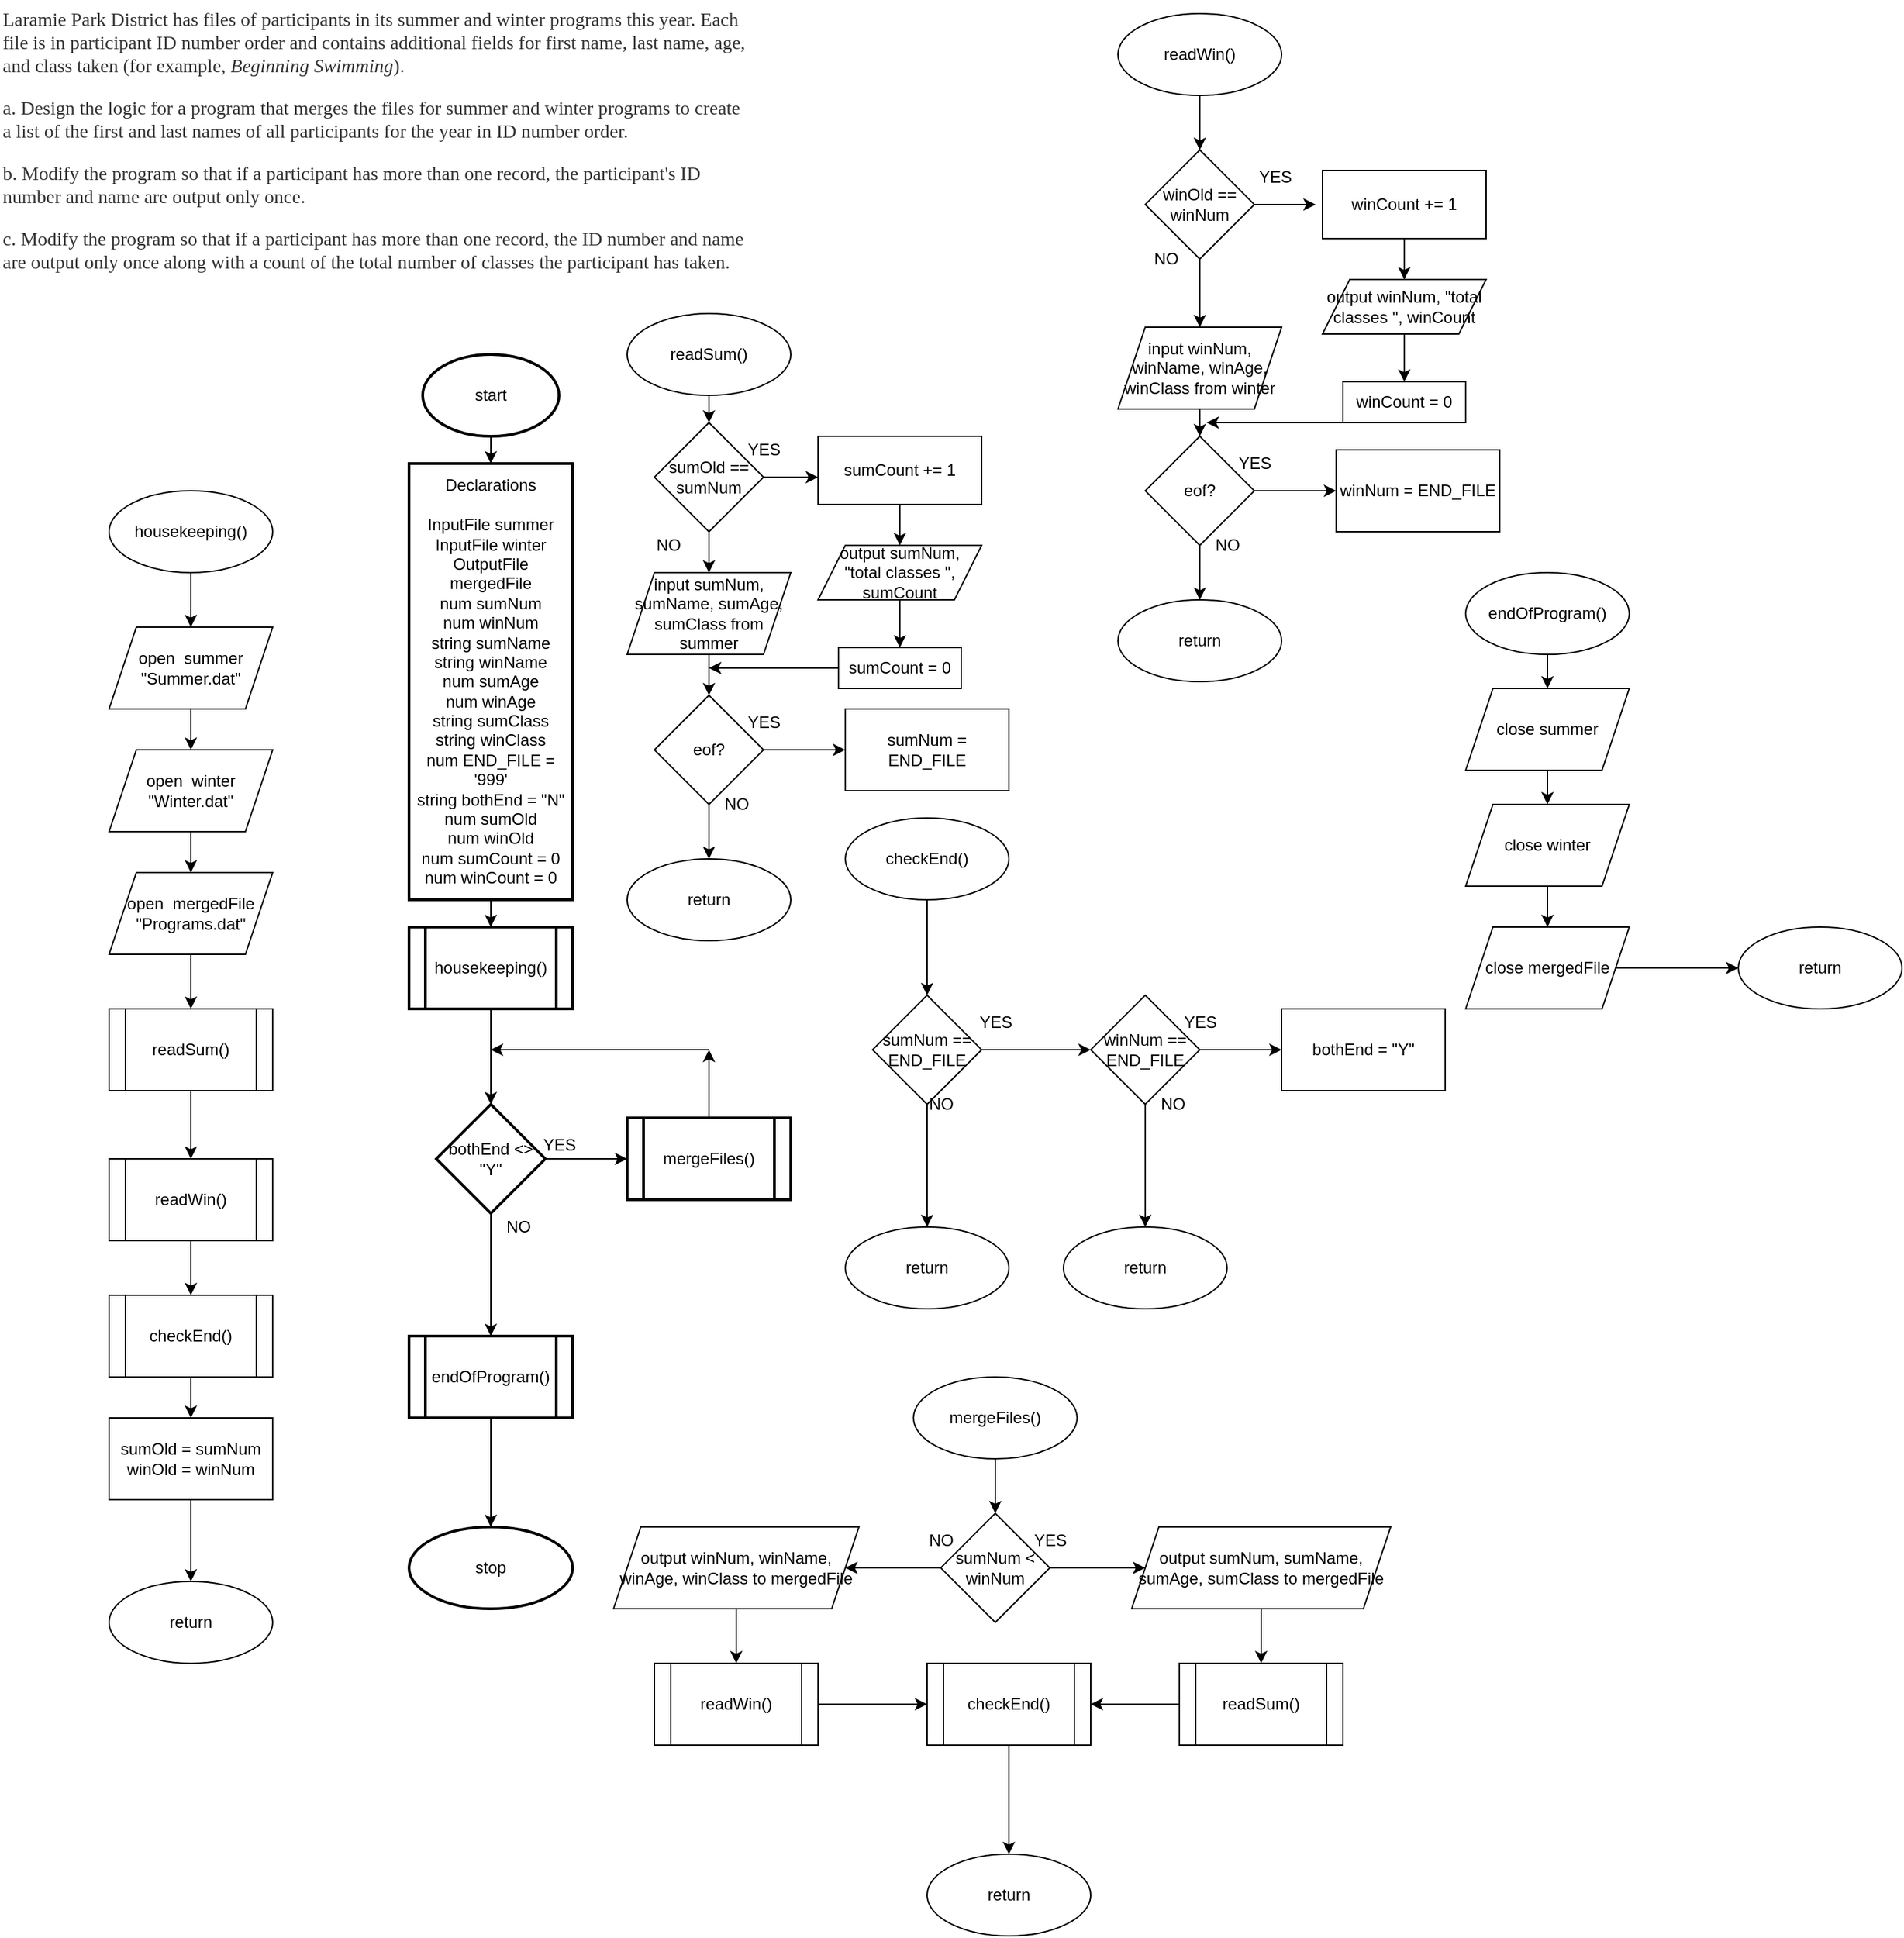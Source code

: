 <mxfile>
    <diagram id="fJbVL1BA6yuLIbhfE7dF" name="Page-1">
        <mxGraphModel dx="2319" dy="2107" grid="1" gridSize="10" guides="1" tooltips="1" connect="1" arrows="1" fold="1" page="1" pageScale="1" pageWidth="850" pageHeight="1100" math="0" shadow="0">
            <root>
                <mxCell id="0"/>
                <mxCell id="1" parent="0"/>
                <mxCell id="4" value="" style="edgeStyle=none;html=1;" edge="1" parent="1" source="2" target="3">
                    <mxGeometry relative="1" as="geometry"/>
                </mxCell>
                <mxCell id="2" value="start" style="strokeWidth=2;html=1;shape=mxgraph.flowchart.start_1;whiteSpace=wrap;" vertex="1" parent="1">
                    <mxGeometry x="290" y="30" width="100" height="60" as="geometry"/>
                </mxCell>
                <mxCell id="7" value="" style="edgeStyle=none;html=1;" edge="1" parent="1" source="3" target="6">
                    <mxGeometry relative="1" as="geometry"/>
                </mxCell>
                <mxCell id="3" value="Declarations&lt;br&gt;&lt;br&gt;InputFile summer&lt;br&gt;InputFile winter&lt;br&gt;OutputFile mergedFile&lt;br&gt;num sumNum&lt;br&gt;num winNum&lt;br&gt;string sumName&lt;br&gt;string winName&lt;br&gt;num sumAge&lt;br&gt;num winAge&lt;br&gt;string sumClass&lt;br&gt;string winClass&lt;br&gt;num END_FILE = '999'&lt;br&gt;string bothEnd = &quot;N&quot;&lt;br&gt;num sumOld&lt;br&gt;num winOld&lt;br&gt;num sumCount = 0&lt;br&gt;num winCount = 0" style="whiteSpace=wrap;html=1;strokeWidth=2;" vertex="1" parent="1">
                    <mxGeometry x="280" y="110" width="120" height="320" as="geometry"/>
                </mxCell>
                <mxCell id="5" value="&lt;span style=&quot;color: rgb(51, 51, 51); font-family: georgia, times, &amp;quot;times new roman&amp;quot;, serif; font-size: 14px; font-style: normal; font-weight: 400; letter-spacing: normal; text-indent: 0px; text-transform: none; word-spacing: 0px; background-color: rgb(255, 255, 255); display: inline; float: none;&quot;&gt;Laramie Park District has files of participants in its summer and winter programs this year. Each file is in participant ID number order and contains additional fields for first name, last name, age, and class taken (for example,&lt;span&gt;&amp;nbsp;&lt;/span&gt;&lt;/span&gt;&lt;em style=&quot;color: rgb(51, 51, 51); font-family: georgia, times, &amp;quot;times new roman&amp;quot;, serif; font-size: 14px; font-weight: 400; letter-spacing: normal; text-indent: 0px; text-transform: none; word-spacing: 0px; background-color: rgb(255, 255, 255);&quot;&gt;Beginning Swimming&lt;/em&gt;&lt;span style=&quot;color: rgb(51, 51, 51); font-family: georgia, times, &amp;quot;times new roman&amp;quot;, serif; font-size: 14px; font-style: normal; font-weight: 400; letter-spacing: normal; text-indent: 0px; text-transform: none; word-spacing: 0px; background-color: rgb(255, 255, 255); display: inline; float: none;&quot;&gt;).&lt;/span&gt;&lt;br style=&quot;color: rgb(51, 51, 51); font-family: georgia, times, &amp;quot;times new roman&amp;quot;, serif; font-size: 14px; font-style: normal; font-weight: 400; letter-spacing: normal; text-indent: 0px; text-transform: none; word-spacing: 0px; background-color: rgb(255, 255, 255);&quot;&gt;&lt;br style=&quot;color: rgb(51, 51, 51); font-family: georgia, times, &amp;quot;times new roman&amp;quot;, serif; font-size: 14px; font-style: normal; font-weight: 400; letter-spacing: normal; text-indent: 0px; text-transform: none; word-spacing: 0px; background-color: rgb(255, 255, 255);&quot;&gt;&lt;span style=&quot;color: rgb(51, 51, 51); font-family: georgia, times, &amp;quot;times new roman&amp;quot;, serif; font-size: 14px; font-style: normal; font-weight: 400; letter-spacing: normal; text-indent: 0px; text-transform: none; word-spacing: 0px; background-color: rgb(255, 255, 255); display: inline; float: none;&quot;&gt;a. Design the logic for a program that merges the files for summer and winter programs to create a list of the first and last names of all participants for the year in ID number order.&lt;/span&gt;&lt;br style=&quot;color: rgb(51, 51, 51); font-family: georgia, times, &amp;quot;times new roman&amp;quot;, serif; font-size: 14px; font-style: normal; font-weight: 400; letter-spacing: normal; text-indent: 0px; text-transform: none; word-spacing: 0px; background-color: rgb(255, 255, 255);&quot;&gt;&lt;br style=&quot;color: rgb(51, 51, 51); font-family: georgia, times, &amp;quot;times new roman&amp;quot;, serif; font-size: 14px; font-style: normal; font-weight: 400; letter-spacing: normal; text-indent: 0px; text-transform: none; word-spacing: 0px; background-color: rgb(255, 255, 255);&quot;&gt;&lt;span style=&quot;color: rgb(51, 51, 51); font-family: georgia, times, &amp;quot;times new roman&amp;quot;, serif; font-size: 14px; font-style: normal; font-weight: 400; letter-spacing: normal; text-indent: 0px; text-transform: none; word-spacing: 0px; background-color: rgb(255, 255, 255); display: inline; float: none;&quot;&gt;b. Modify the program so that if a participant has more than one record, the participant's ID number and name are output only once.&lt;/span&gt;&lt;br style=&quot;color: rgb(51, 51, 51); font-family: georgia, times, &amp;quot;times new roman&amp;quot;, serif; font-size: 14px; font-style: normal; font-weight: 400; letter-spacing: normal; text-indent: 0px; text-transform: none; word-spacing: 0px; background-color: rgb(255, 255, 255);&quot;&gt;&lt;br style=&quot;color: rgb(51, 51, 51); font-family: georgia, times, &amp;quot;times new roman&amp;quot;, serif; font-size: 14px; font-style: normal; font-weight: 400; letter-spacing: normal; text-indent: 0px; text-transform: none; word-spacing: 0px; background-color: rgb(255, 255, 255);&quot;&gt;&lt;span style=&quot;color: rgb(51, 51, 51); font-family: georgia, times, &amp;quot;times new roman&amp;quot;, serif; font-size: 14px; font-style: normal; font-weight: 400; letter-spacing: normal; text-indent: 0px; text-transform: none; word-spacing: 0px; background-color: rgb(255, 255, 255); display: inline; float: none;&quot;&gt;c. Modify the program so that if a participant has more than one record, the ID number and name are output only once along with a count of the total number of classes the participant has taken.&lt;/span&gt;" style="text;whiteSpace=wrap;html=1;" vertex="1" parent="1">
                    <mxGeometry x="-20" y="-230" width="550" height="220" as="geometry"/>
                </mxCell>
                <mxCell id="9" value="" style="edgeStyle=none;html=1;" edge="1" parent="1" source="6" target="8">
                    <mxGeometry relative="1" as="geometry"/>
                </mxCell>
                <mxCell id="6" value="housekeeping()" style="shape=process;whiteSpace=wrap;html=1;backgroundOutline=1;strokeWidth=2;" vertex="1" parent="1">
                    <mxGeometry x="280" y="450" width="120" height="60" as="geometry"/>
                </mxCell>
                <mxCell id="11" value="" style="edgeStyle=none;html=1;" edge="1" parent="1" source="8" target="10">
                    <mxGeometry relative="1" as="geometry"/>
                </mxCell>
                <mxCell id="16" value="" style="edgeStyle=none;html=1;" edge="1" parent="1" source="8" target="15">
                    <mxGeometry relative="1" as="geometry"/>
                </mxCell>
                <mxCell id="8" value="bothEnd &amp;lt;&amp;gt; &quot;Y&quot;" style="rhombus;whiteSpace=wrap;html=1;strokeWidth=2;" vertex="1" parent="1">
                    <mxGeometry x="300" y="580" width="80" height="80" as="geometry"/>
                </mxCell>
                <mxCell id="12" style="edgeStyle=none;html=1;exitX=0.5;exitY=0;exitDx=0;exitDy=0;" edge="1" parent="1" source="10">
                    <mxGeometry relative="1" as="geometry">
                        <mxPoint x="500" y="540" as="targetPoint"/>
                    </mxGeometry>
                </mxCell>
                <mxCell id="10" value="mergeFiles()" style="shape=process;whiteSpace=wrap;html=1;backgroundOutline=1;strokeWidth=2;" vertex="1" parent="1">
                    <mxGeometry x="440" y="590" width="120" height="60" as="geometry"/>
                </mxCell>
                <mxCell id="13" value="" style="endArrow=classic;html=1;" edge="1" parent="1">
                    <mxGeometry width="50" height="50" relative="1" as="geometry">
                        <mxPoint x="500" y="540" as="sourcePoint"/>
                        <mxPoint x="340" y="540" as="targetPoint"/>
                    </mxGeometry>
                </mxCell>
                <mxCell id="14" value="YES" style="text;html=1;align=center;verticalAlign=middle;resizable=0;points=[];autosize=1;strokeColor=none;fillColor=none;" vertex="1" parent="1">
                    <mxGeometry x="370" y="600" width="40" height="20" as="geometry"/>
                </mxCell>
                <mxCell id="18" value="" style="edgeStyle=none;html=1;" edge="1" parent="1" source="15" target="17">
                    <mxGeometry relative="1" as="geometry"/>
                </mxCell>
                <mxCell id="15" value="endOfProgram()" style="shape=process;whiteSpace=wrap;html=1;backgroundOutline=1;strokeWidth=2;" vertex="1" parent="1">
                    <mxGeometry x="280" y="750" width="120" height="60" as="geometry"/>
                </mxCell>
                <mxCell id="17" value="stop" style="ellipse;whiteSpace=wrap;html=1;strokeWidth=2;" vertex="1" parent="1">
                    <mxGeometry x="280" y="890" width="120" height="60" as="geometry"/>
                </mxCell>
                <mxCell id="19" value="NO" style="text;html=1;align=center;verticalAlign=middle;resizable=0;points=[];autosize=1;strokeColor=none;fillColor=none;" vertex="1" parent="1">
                    <mxGeometry x="345" y="660" width="30" height="20" as="geometry"/>
                </mxCell>
                <mxCell id="22" value="" style="edgeStyle=none;html=1;" edge="1" parent="1" source="20" target="21">
                    <mxGeometry relative="1" as="geometry"/>
                </mxCell>
                <mxCell id="20" value="housekeeping()" style="ellipse;whiteSpace=wrap;html=1;" vertex="1" parent="1">
                    <mxGeometry x="60" y="130" width="120" height="60" as="geometry"/>
                </mxCell>
                <mxCell id="24" value="" style="edgeStyle=none;html=1;" edge="1" parent="1" source="21" target="23">
                    <mxGeometry relative="1" as="geometry"/>
                </mxCell>
                <mxCell id="21" value="open&amp;nbsp; summer&lt;br&gt;&quot;Summer.dat&quot;" style="shape=parallelogram;perimeter=parallelogramPerimeter;whiteSpace=wrap;html=1;fixedSize=1;" vertex="1" parent="1">
                    <mxGeometry x="60" y="230" width="120" height="60" as="geometry"/>
                </mxCell>
                <mxCell id="26" value="" style="edgeStyle=none;html=1;" edge="1" parent="1" source="23" target="25">
                    <mxGeometry relative="1" as="geometry"/>
                </mxCell>
                <mxCell id="23" value="open&amp;nbsp; winter&lt;br&gt;&quot;Winter.dat&quot;" style="shape=parallelogram;perimeter=parallelogramPerimeter;whiteSpace=wrap;html=1;fixedSize=1;" vertex="1" parent="1">
                    <mxGeometry x="60" y="320" width="120" height="60" as="geometry"/>
                </mxCell>
                <mxCell id="28" value="" style="edgeStyle=none;html=1;" edge="1" parent="1" source="25" target="27">
                    <mxGeometry relative="1" as="geometry"/>
                </mxCell>
                <mxCell id="25" value="open&amp;nbsp; mergedFile&lt;br&gt;&quot;Programs.dat&quot;" style="shape=parallelogram;perimeter=parallelogramPerimeter;whiteSpace=wrap;html=1;fixedSize=1;" vertex="1" parent="1">
                    <mxGeometry x="60" y="410" width="120" height="60" as="geometry"/>
                </mxCell>
                <mxCell id="30" value="" style="edgeStyle=none;html=1;" edge="1" parent="1" source="27" target="29">
                    <mxGeometry relative="1" as="geometry"/>
                </mxCell>
                <mxCell id="27" value="readSum()" style="shape=process;whiteSpace=wrap;html=1;backgroundOutline=1;" vertex="1" parent="1">
                    <mxGeometry x="60" y="510" width="120" height="60" as="geometry"/>
                </mxCell>
                <mxCell id="32" value="" style="edgeStyle=none;html=1;" edge="1" parent="1" source="29" target="31">
                    <mxGeometry relative="1" as="geometry"/>
                </mxCell>
                <mxCell id="29" value="readWin()" style="shape=process;whiteSpace=wrap;html=1;backgroundOutline=1;" vertex="1" parent="1">
                    <mxGeometry x="60" y="620" width="120" height="60" as="geometry"/>
                </mxCell>
                <mxCell id="96" value="" style="edgeStyle=none;html=1;" edge="1" parent="1" source="31" target="95">
                    <mxGeometry relative="1" as="geometry"/>
                </mxCell>
                <mxCell id="31" value="checkEnd()" style="shape=process;whiteSpace=wrap;html=1;backgroundOutline=1;" vertex="1" parent="1">
                    <mxGeometry x="60" y="720" width="120" height="60" as="geometry"/>
                </mxCell>
                <mxCell id="33" value="return" style="ellipse;whiteSpace=wrap;html=1;" vertex="1" parent="1">
                    <mxGeometry x="60" y="930" width="120" height="60" as="geometry"/>
                </mxCell>
                <mxCell id="99" value="" style="edgeStyle=none;html=1;" edge="1" parent="1" source="35" target="98">
                    <mxGeometry relative="1" as="geometry"/>
                </mxCell>
                <mxCell id="35" value="readSum()" style="ellipse;whiteSpace=wrap;html=1;" vertex="1" parent="1">
                    <mxGeometry x="440" width="120" height="60" as="geometry"/>
                </mxCell>
                <mxCell id="39" value="" style="edgeStyle=none;html=1;" edge="1" parent="1" source="36" target="38">
                    <mxGeometry relative="1" as="geometry"/>
                </mxCell>
                <mxCell id="36" value="input sumNum, sumName, sumAge, sumClass from summer" style="shape=parallelogram;perimeter=parallelogramPerimeter;whiteSpace=wrap;html=1;fixedSize=1;" vertex="1" parent="1">
                    <mxGeometry x="440" y="190" width="120" height="60" as="geometry"/>
                </mxCell>
                <mxCell id="43" value="" style="edgeStyle=none;html=1;" edge="1" parent="1" source="38" target="42">
                    <mxGeometry relative="1" as="geometry"/>
                </mxCell>
                <mxCell id="46" value="" style="edgeStyle=none;html=1;" edge="1" parent="1" source="38" target="45">
                    <mxGeometry relative="1" as="geometry"/>
                </mxCell>
                <mxCell id="38" value="eof?" style="rhombus;whiteSpace=wrap;html=1;" vertex="1" parent="1">
                    <mxGeometry x="460" y="280" width="80" height="80" as="geometry"/>
                </mxCell>
                <mxCell id="42" value="sumNum = END_FILE" style="whiteSpace=wrap;html=1;" vertex="1" parent="1">
                    <mxGeometry x="600" y="290" width="120" height="60" as="geometry"/>
                </mxCell>
                <mxCell id="44" value="YES" style="text;html=1;align=center;verticalAlign=middle;resizable=0;points=[];autosize=1;strokeColor=none;fillColor=none;" vertex="1" parent="1">
                    <mxGeometry x="520" y="290" width="40" height="20" as="geometry"/>
                </mxCell>
                <mxCell id="45" value="return" style="ellipse;whiteSpace=wrap;html=1;" vertex="1" parent="1">
                    <mxGeometry x="440" y="400" width="120" height="60" as="geometry"/>
                </mxCell>
                <mxCell id="47" value="NO" style="text;html=1;align=center;verticalAlign=middle;resizable=0;points=[];autosize=1;strokeColor=none;fillColor=none;" vertex="1" parent="1">
                    <mxGeometry x="505" y="350" width="30" height="20" as="geometry"/>
                </mxCell>
                <mxCell id="108" value="" style="edgeStyle=none;html=1;" edge="1" parent="1" source="49" target="107">
                    <mxGeometry relative="1" as="geometry"/>
                </mxCell>
                <mxCell id="49" value="readWin()" style="ellipse;whiteSpace=wrap;html=1;" vertex="1" parent="1">
                    <mxGeometry x="800" y="-220" width="120" height="60" as="geometry"/>
                </mxCell>
                <mxCell id="50" value="" style="edgeStyle=none;html=1;" edge="1" parent="1" source="51" target="54">
                    <mxGeometry relative="1" as="geometry"/>
                </mxCell>
                <mxCell id="51" value="input winNum, winName, winAge, winClass from winter" style="shape=parallelogram;perimeter=parallelogramPerimeter;whiteSpace=wrap;html=1;fixedSize=1;" vertex="1" parent="1">
                    <mxGeometry x="800" y="10" width="120" height="60" as="geometry"/>
                </mxCell>
                <mxCell id="52" value="" style="edgeStyle=none;html=1;" edge="1" parent="1" source="54" target="55">
                    <mxGeometry relative="1" as="geometry"/>
                </mxCell>
                <mxCell id="53" value="" style="edgeStyle=none;html=1;" edge="1" parent="1" source="54" target="57">
                    <mxGeometry relative="1" as="geometry"/>
                </mxCell>
                <mxCell id="54" value="eof?" style="rhombus;whiteSpace=wrap;html=1;" vertex="1" parent="1">
                    <mxGeometry x="820" y="90" width="80" height="80" as="geometry"/>
                </mxCell>
                <mxCell id="55" value="winNum = END_FILE" style="whiteSpace=wrap;html=1;" vertex="1" parent="1">
                    <mxGeometry x="960" y="100" width="120" height="60" as="geometry"/>
                </mxCell>
                <mxCell id="56" value="YES" style="text;html=1;align=center;verticalAlign=middle;resizable=0;points=[];autosize=1;strokeColor=none;fillColor=none;" vertex="1" parent="1">
                    <mxGeometry x="880" y="100" width="40" height="20" as="geometry"/>
                </mxCell>
                <mxCell id="57" value="return" style="ellipse;whiteSpace=wrap;html=1;" vertex="1" parent="1">
                    <mxGeometry x="800" y="210" width="120" height="60" as="geometry"/>
                </mxCell>
                <mxCell id="58" value="NO" style="text;html=1;align=center;verticalAlign=middle;resizable=0;points=[];autosize=1;strokeColor=none;fillColor=none;" vertex="1" parent="1">
                    <mxGeometry x="865" y="160" width="30" height="20" as="geometry"/>
                </mxCell>
                <mxCell id="61" value="" style="edgeStyle=none;html=1;" edge="1" parent="1" source="59" target="60">
                    <mxGeometry relative="1" as="geometry"/>
                </mxCell>
                <mxCell id="59" value="checkEnd()" style="ellipse;whiteSpace=wrap;html=1;" vertex="1" parent="1">
                    <mxGeometry x="600" y="370" width="120" height="60" as="geometry"/>
                </mxCell>
                <mxCell id="63" value="" style="edgeStyle=none;html=1;" edge="1" parent="1" source="60" target="62">
                    <mxGeometry relative="1" as="geometry"/>
                </mxCell>
                <mxCell id="69" value="" style="edgeStyle=none;html=1;" edge="1" parent="1" source="60" target="68">
                    <mxGeometry relative="1" as="geometry"/>
                </mxCell>
                <mxCell id="60" value="sumNum == END_FILE" style="rhombus;whiteSpace=wrap;html=1;" vertex="1" parent="1">
                    <mxGeometry x="620" y="500" width="80" height="80" as="geometry"/>
                </mxCell>
                <mxCell id="67" value="" style="edgeStyle=none;html=1;" edge="1" parent="1" source="62" target="66">
                    <mxGeometry relative="1" as="geometry"/>
                </mxCell>
                <mxCell id="71" value="" style="edgeStyle=none;html=1;" edge="1" parent="1" source="62" target="70">
                    <mxGeometry relative="1" as="geometry"/>
                </mxCell>
                <mxCell id="62" value="winNum == END_FILE" style="rhombus;whiteSpace=wrap;html=1;" vertex="1" parent="1">
                    <mxGeometry x="780" y="500" width="80" height="80" as="geometry"/>
                </mxCell>
                <mxCell id="66" value="bothEnd = &quot;Y&quot;" style="whiteSpace=wrap;html=1;" vertex="1" parent="1">
                    <mxGeometry x="920" y="510" width="120" height="60" as="geometry"/>
                </mxCell>
                <mxCell id="68" value="return" style="ellipse;whiteSpace=wrap;html=1;" vertex="1" parent="1">
                    <mxGeometry x="600" y="670" width="120" height="60" as="geometry"/>
                </mxCell>
                <mxCell id="70" value="return" style="ellipse;whiteSpace=wrap;html=1;" vertex="1" parent="1">
                    <mxGeometry x="760" y="670" width="120" height="60" as="geometry"/>
                </mxCell>
                <mxCell id="72" value="YES" style="text;html=1;align=center;verticalAlign=middle;resizable=0;points=[];autosize=1;strokeColor=none;fillColor=none;" vertex="1" parent="1">
                    <mxGeometry x="690" y="510" width="40" height="20" as="geometry"/>
                </mxCell>
                <mxCell id="73" value="YES" style="text;html=1;align=center;verticalAlign=middle;resizable=0;points=[];autosize=1;strokeColor=none;fillColor=none;" vertex="1" parent="1">
                    <mxGeometry x="840" y="510" width="40" height="20" as="geometry"/>
                </mxCell>
                <mxCell id="74" value="NO" style="text;html=1;align=center;verticalAlign=middle;resizable=0;points=[];autosize=1;strokeColor=none;fillColor=none;" vertex="1" parent="1">
                    <mxGeometry x="655" y="570" width="30" height="20" as="geometry"/>
                </mxCell>
                <mxCell id="75" value="NO" style="text;html=1;align=center;verticalAlign=middle;resizable=0;points=[];autosize=1;strokeColor=none;fillColor=none;" vertex="1" parent="1">
                    <mxGeometry x="825" y="570" width="30" height="20" as="geometry"/>
                </mxCell>
                <mxCell id="78" value="" style="edgeStyle=none;html=1;" edge="1" parent="1" source="76" target="77">
                    <mxGeometry relative="1" as="geometry"/>
                </mxCell>
                <mxCell id="76" value="mergeFiles()" style="ellipse;whiteSpace=wrap;html=1;" vertex="1" parent="1">
                    <mxGeometry x="650" y="780" width="120" height="60" as="geometry"/>
                </mxCell>
                <mxCell id="80" value="" style="edgeStyle=none;html=1;" edge="1" parent="1" source="77" target="79">
                    <mxGeometry relative="1" as="geometry"/>
                </mxCell>
                <mxCell id="82" value="" style="edgeStyle=none;html=1;" edge="1" parent="1" source="77" target="81">
                    <mxGeometry relative="1" as="geometry"/>
                </mxCell>
                <mxCell id="77" value="sumNum &amp;lt; winNum" style="rhombus;whiteSpace=wrap;html=1;" vertex="1" parent="1">
                    <mxGeometry x="670" y="880" width="80" height="80" as="geometry"/>
                </mxCell>
                <mxCell id="88" value="" style="edgeStyle=none;html=1;" edge="1" parent="1" source="79" target="87">
                    <mxGeometry relative="1" as="geometry"/>
                </mxCell>
                <mxCell id="79" value="output sumNum, sumName, sumAge, sumClass to mergedFile" style="shape=parallelogram;perimeter=parallelogramPerimeter;whiteSpace=wrap;html=1;fixedSize=1;" vertex="1" parent="1">
                    <mxGeometry x="810" y="890" width="190" height="60" as="geometry"/>
                </mxCell>
                <mxCell id="86" value="" style="edgeStyle=none;html=1;" edge="1" parent="1" source="81" target="85">
                    <mxGeometry relative="1" as="geometry"/>
                </mxCell>
                <mxCell id="81" value="output winNum, winName, winAge, winClass to mergedFile" style="shape=parallelogram;perimeter=parallelogramPerimeter;whiteSpace=wrap;html=1;fixedSize=1;" vertex="1" parent="1">
                    <mxGeometry x="430" y="890" width="180" height="60" as="geometry"/>
                </mxCell>
                <mxCell id="83" value="YES" style="text;html=1;align=center;verticalAlign=middle;resizable=0;points=[];autosize=1;strokeColor=none;fillColor=none;" vertex="1" parent="1">
                    <mxGeometry x="730" y="890" width="40" height="20" as="geometry"/>
                </mxCell>
                <mxCell id="84" value="NO" style="text;html=1;align=center;verticalAlign=middle;resizable=0;points=[];autosize=1;strokeColor=none;fillColor=none;" vertex="1" parent="1">
                    <mxGeometry x="655" y="890" width="30" height="20" as="geometry"/>
                </mxCell>
                <mxCell id="90" value="" style="edgeStyle=none;html=1;" edge="1" parent="1" source="85" target="89">
                    <mxGeometry relative="1" as="geometry"/>
                </mxCell>
                <mxCell id="85" value="readWin()" style="shape=process;whiteSpace=wrap;html=1;backgroundOutline=1;" vertex="1" parent="1">
                    <mxGeometry x="460" y="990" width="120" height="60" as="geometry"/>
                </mxCell>
                <mxCell id="91" value="" style="edgeStyle=none;html=1;" edge="1" parent="1" source="87" target="89">
                    <mxGeometry relative="1" as="geometry"/>
                </mxCell>
                <mxCell id="87" value="readSum()" style="shape=process;whiteSpace=wrap;html=1;backgroundOutline=1;" vertex="1" parent="1">
                    <mxGeometry x="845" y="990" width="120" height="60" as="geometry"/>
                </mxCell>
                <mxCell id="93" value="" style="edgeStyle=none;html=1;" edge="1" parent="1" source="89" target="92">
                    <mxGeometry relative="1" as="geometry"/>
                </mxCell>
                <mxCell id="89" value="checkEnd()" style="shape=process;whiteSpace=wrap;html=1;backgroundOutline=1;" vertex="1" parent="1">
                    <mxGeometry x="660" y="990" width="120" height="60" as="geometry"/>
                </mxCell>
                <mxCell id="92" value="return" style="ellipse;whiteSpace=wrap;html=1;" vertex="1" parent="1">
                    <mxGeometry x="660" y="1130" width="120" height="60" as="geometry"/>
                </mxCell>
                <mxCell id="97" value="" style="edgeStyle=none;html=1;" edge="1" parent="1" source="95" target="33">
                    <mxGeometry relative="1" as="geometry"/>
                </mxCell>
                <mxCell id="95" value="sumOld = sumNum&lt;br&gt;winOld = winNum" style="whiteSpace=wrap;html=1;" vertex="1" parent="1">
                    <mxGeometry x="60" y="810" width="120" height="60" as="geometry"/>
                </mxCell>
                <mxCell id="100" value="" style="edgeStyle=none;html=1;" edge="1" parent="1" source="98" target="36">
                    <mxGeometry relative="1" as="geometry"/>
                </mxCell>
                <mxCell id="103" value="" style="edgeStyle=none;html=1;" edge="1" parent="1" source="98">
                    <mxGeometry relative="1" as="geometry">
                        <mxPoint x="580" y="120" as="targetPoint"/>
                    </mxGeometry>
                </mxCell>
                <mxCell id="98" value="sumOld == sumNum" style="rhombus;whiteSpace=wrap;html=1;" vertex="1" parent="1">
                    <mxGeometry x="460" y="80" width="80" height="80" as="geometry"/>
                </mxCell>
                <mxCell id="101" value="NO" style="text;html=1;align=center;verticalAlign=middle;resizable=0;points=[];autosize=1;strokeColor=none;fillColor=none;" vertex="1" parent="1">
                    <mxGeometry x="455" y="160" width="30" height="20" as="geometry"/>
                </mxCell>
                <mxCell id="106" value="YES" style="text;html=1;align=center;verticalAlign=middle;resizable=0;points=[];autosize=1;strokeColor=none;fillColor=none;" vertex="1" parent="1">
                    <mxGeometry x="520" y="90" width="40" height="20" as="geometry"/>
                </mxCell>
                <mxCell id="111" value="" style="edgeStyle=none;html=1;" edge="1" parent="1" source="107" target="51">
                    <mxGeometry relative="1" as="geometry"/>
                </mxCell>
                <mxCell id="107" value="winOld == winNum" style="rhombus;whiteSpace=wrap;html=1;" vertex="1" parent="1">
                    <mxGeometry x="820" y="-120" width="80" height="80" as="geometry"/>
                </mxCell>
                <mxCell id="112" value="NO" style="text;html=1;align=center;verticalAlign=middle;resizable=0;points=[];autosize=1;strokeColor=none;fillColor=none;" vertex="1" parent="1">
                    <mxGeometry x="820" y="-50" width="30" height="20" as="geometry"/>
                </mxCell>
                <mxCell id="113" value="" style="endArrow=classic;html=1;exitX=1;exitY=0.5;exitDx=0;exitDy=0;" edge="1" parent="1" source="107">
                    <mxGeometry width="50" height="50" relative="1" as="geometry">
                        <mxPoint x="805" y="120" as="sourcePoint"/>
                        <mxPoint x="945" y="-80" as="targetPoint"/>
                    </mxGeometry>
                </mxCell>
                <mxCell id="115" value="" style="endArrow=classic;html=1;" edge="1" parent="1">
                    <mxGeometry width="50" height="50" relative="1" as="geometry">
                        <mxPoint x="985" y="80" as="sourcePoint"/>
                        <mxPoint x="865" y="80" as="targetPoint"/>
                    </mxGeometry>
                </mxCell>
                <mxCell id="116" value="YES" style="text;html=1;align=center;verticalAlign=middle;resizable=0;points=[];autosize=1;strokeColor=none;fillColor=none;" vertex="1" parent="1">
                    <mxGeometry x="895" y="-110" width="40" height="20" as="geometry"/>
                </mxCell>
                <mxCell id="131" value="" style="edgeStyle=none;html=1;" edge="1" parent="1" source="117" target="130">
                    <mxGeometry relative="1" as="geometry"/>
                </mxCell>
                <mxCell id="117" value="sumCount += 1&lt;br&gt;" style="whiteSpace=wrap;html=1;" vertex="1" parent="1">
                    <mxGeometry x="580" y="90" width="120" height="50" as="geometry"/>
                </mxCell>
                <mxCell id="134" value="" style="edgeStyle=none;html=1;" edge="1" parent="1" source="130" target="133">
                    <mxGeometry relative="1" as="geometry"/>
                </mxCell>
                <mxCell id="130" value="output sumNum, &quot;total classes &quot;, sumCount" style="shape=parallelogram;perimeter=parallelogramPerimeter;whiteSpace=wrap;html=1;fixedSize=1;" vertex="1" parent="1">
                    <mxGeometry x="580" y="170" width="120" height="40" as="geometry"/>
                </mxCell>
                <mxCell id="135" style="edgeStyle=none;html=1;exitX=0;exitY=0.5;exitDx=0;exitDy=0;" edge="1" parent="1" source="133">
                    <mxGeometry relative="1" as="geometry">
                        <mxPoint x="500" y="260" as="targetPoint"/>
                    </mxGeometry>
                </mxCell>
                <mxCell id="133" value="sumCount = 0" style="whiteSpace=wrap;html=1;" vertex="1" parent="1">
                    <mxGeometry x="595" y="245" width="90" height="30" as="geometry"/>
                </mxCell>
                <mxCell id="136" value="" style="edgeStyle=none;html=1;" edge="1" parent="1" source="137" target="139">
                    <mxGeometry relative="1" as="geometry"/>
                </mxCell>
                <mxCell id="137" value="winCount += 1" style="whiteSpace=wrap;html=1;" vertex="1" parent="1">
                    <mxGeometry x="950" y="-105" width="120" height="50" as="geometry"/>
                </mxCell>
                <mxCell id="138" value="" style="edgeStyle=none;html=1;" edge="1" parent="1" source="139" target="140">
                    <mxGeometry relative="1" as="geometry"/>
                </mxCell>
                <mxCell id="139" value="output winNum, &quot;total classes &quot;, winCount" style="shape=parallelogram;perimeter=parallelogramPerimeter;whiteSpace=wrap;html=1;fixedSize=1;" vertex="1" parent="1">
                    <mxGeometry x="950" y="-25" width="120" height="40" as="geometry"/>
                </mxCell>
                <mxCell id="140" value="winCount = 0" style="whiteSpace=wrap;html=1;" vertex="1" parent="1">
                    <mxGeometry x="965" y="50" width="90" height="30" as="geometry"/>
                </mxCell>
                <mxCell id="143" value="" style="edgeStyle=none;html=1;" edge="1" parent="1" source="141" target="142">
                    <mxGeometry relative="1" as="geometry"/>
                </mxCell>
                <mxCell id="141" value="endOfProgram()" style="ellipse;whiteSpace=wrap;html=1;" vertex="1" parent="1">
                    <mxGeometry x="1055" y="190" width="120" height="60" as="geometry"/>
                </mxCell>
                <mxCell id="145" value="" style="edgeStyle=none;html=1;" edge="1" parent="1" source="142" target="144">
                    <mxGeometry relative="1" as="geometry"/>
                </mxCell>
                <mxCell id="142" value="close summer" style="shape=parallelogram;perimeter=parallelogramPerimeter;whiteSpace=wrap;html=1;fixedSize=1;" vertex="1" parent="1">
                    <mxGeometry x="1055" y="275" width="120" height="60" as="geometry"/>
                </mxCell>
                <mxCell id="147" value="" style="edgeStyle=none;html=1;" edge="1" parent="1" source="144" target="146">
                    <mxGeometry relative="1" as="geometry"/>
                </mxCell>
                <mxCell id="144" value="close winter" style="shape=parallelogram;perimeter=parallelogramPerimeter;whiteSpace=wrap;html=1;fixedSize=1;" vertex="1" parent="1">
                    <mxGeometry x="1055" y="360" width="120" height="60" as="geometry"/>
                </mxCell>
                <mxCell id="149" value="" style="edgeStyle=none;html=1;" edge="1" parent="1" source="146" target="148">
                    <mxGeometry relative="1" as="geometry"/>
                </mxCell>
                <mxCell id="146" value="close mergedFile" style="shape=parallelogram;perimeter=parallelogramPerimeter;whiteSpace=wrap;html=1;fixedSize=1;" vertex="1" parent="1">
                    <mxGeometry x="1055" y="450" width="120" height="60" as="geometry"/>
                </mxCell>
                <mxCell id="148" value="return" style="ellipse;whiteSpace=wrap;html=1;" vertex="1" parent="1">
                    <mxGeometry x="1255" y="450" width="120" height="60" as="geometry"/>
                </mxCell>
            </root>
        </mxGraphModel>
    </diagram>
</mxfile>